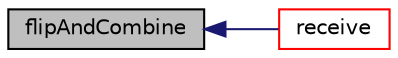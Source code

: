 digraph "flipAndCombine"
{
  bgcolor="transparent";
  edge [fontname="Helvetica",fontsize="10",labelfontname="Helvetica",labelfontsize="10"];
  node [fontname="Helvetica",fontsize="10",shape=record];
  rankdir="LR";
  Node1 [label="flipAndCombine",height=0.2,width=0.4,color="black", fillcolor="grey75", style="filled", fontcolor="black"];
  Node1 -> Node2 [dir="back",color="midnightblue",fontsize="10",style="solid",fontname="Helvetica"];
  Node2 [label="receive",height=0.2,width=0.4,color="red",URL="$a01439.html#a6c09c2f3ff59181f81de16be74424303",tooltip="Do all receives using PstreamBuffers. "];
}
